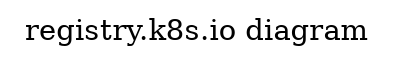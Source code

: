 digraph G {
	graph [bb="0,0,182,23",
		compound=true,
		label="registry.k8s.io diagram",
		labelloc=t,
		lheight=0.21,
		lp="91,11.5",
		lwidth=2.31
	];
	node [label="\N"];
}
